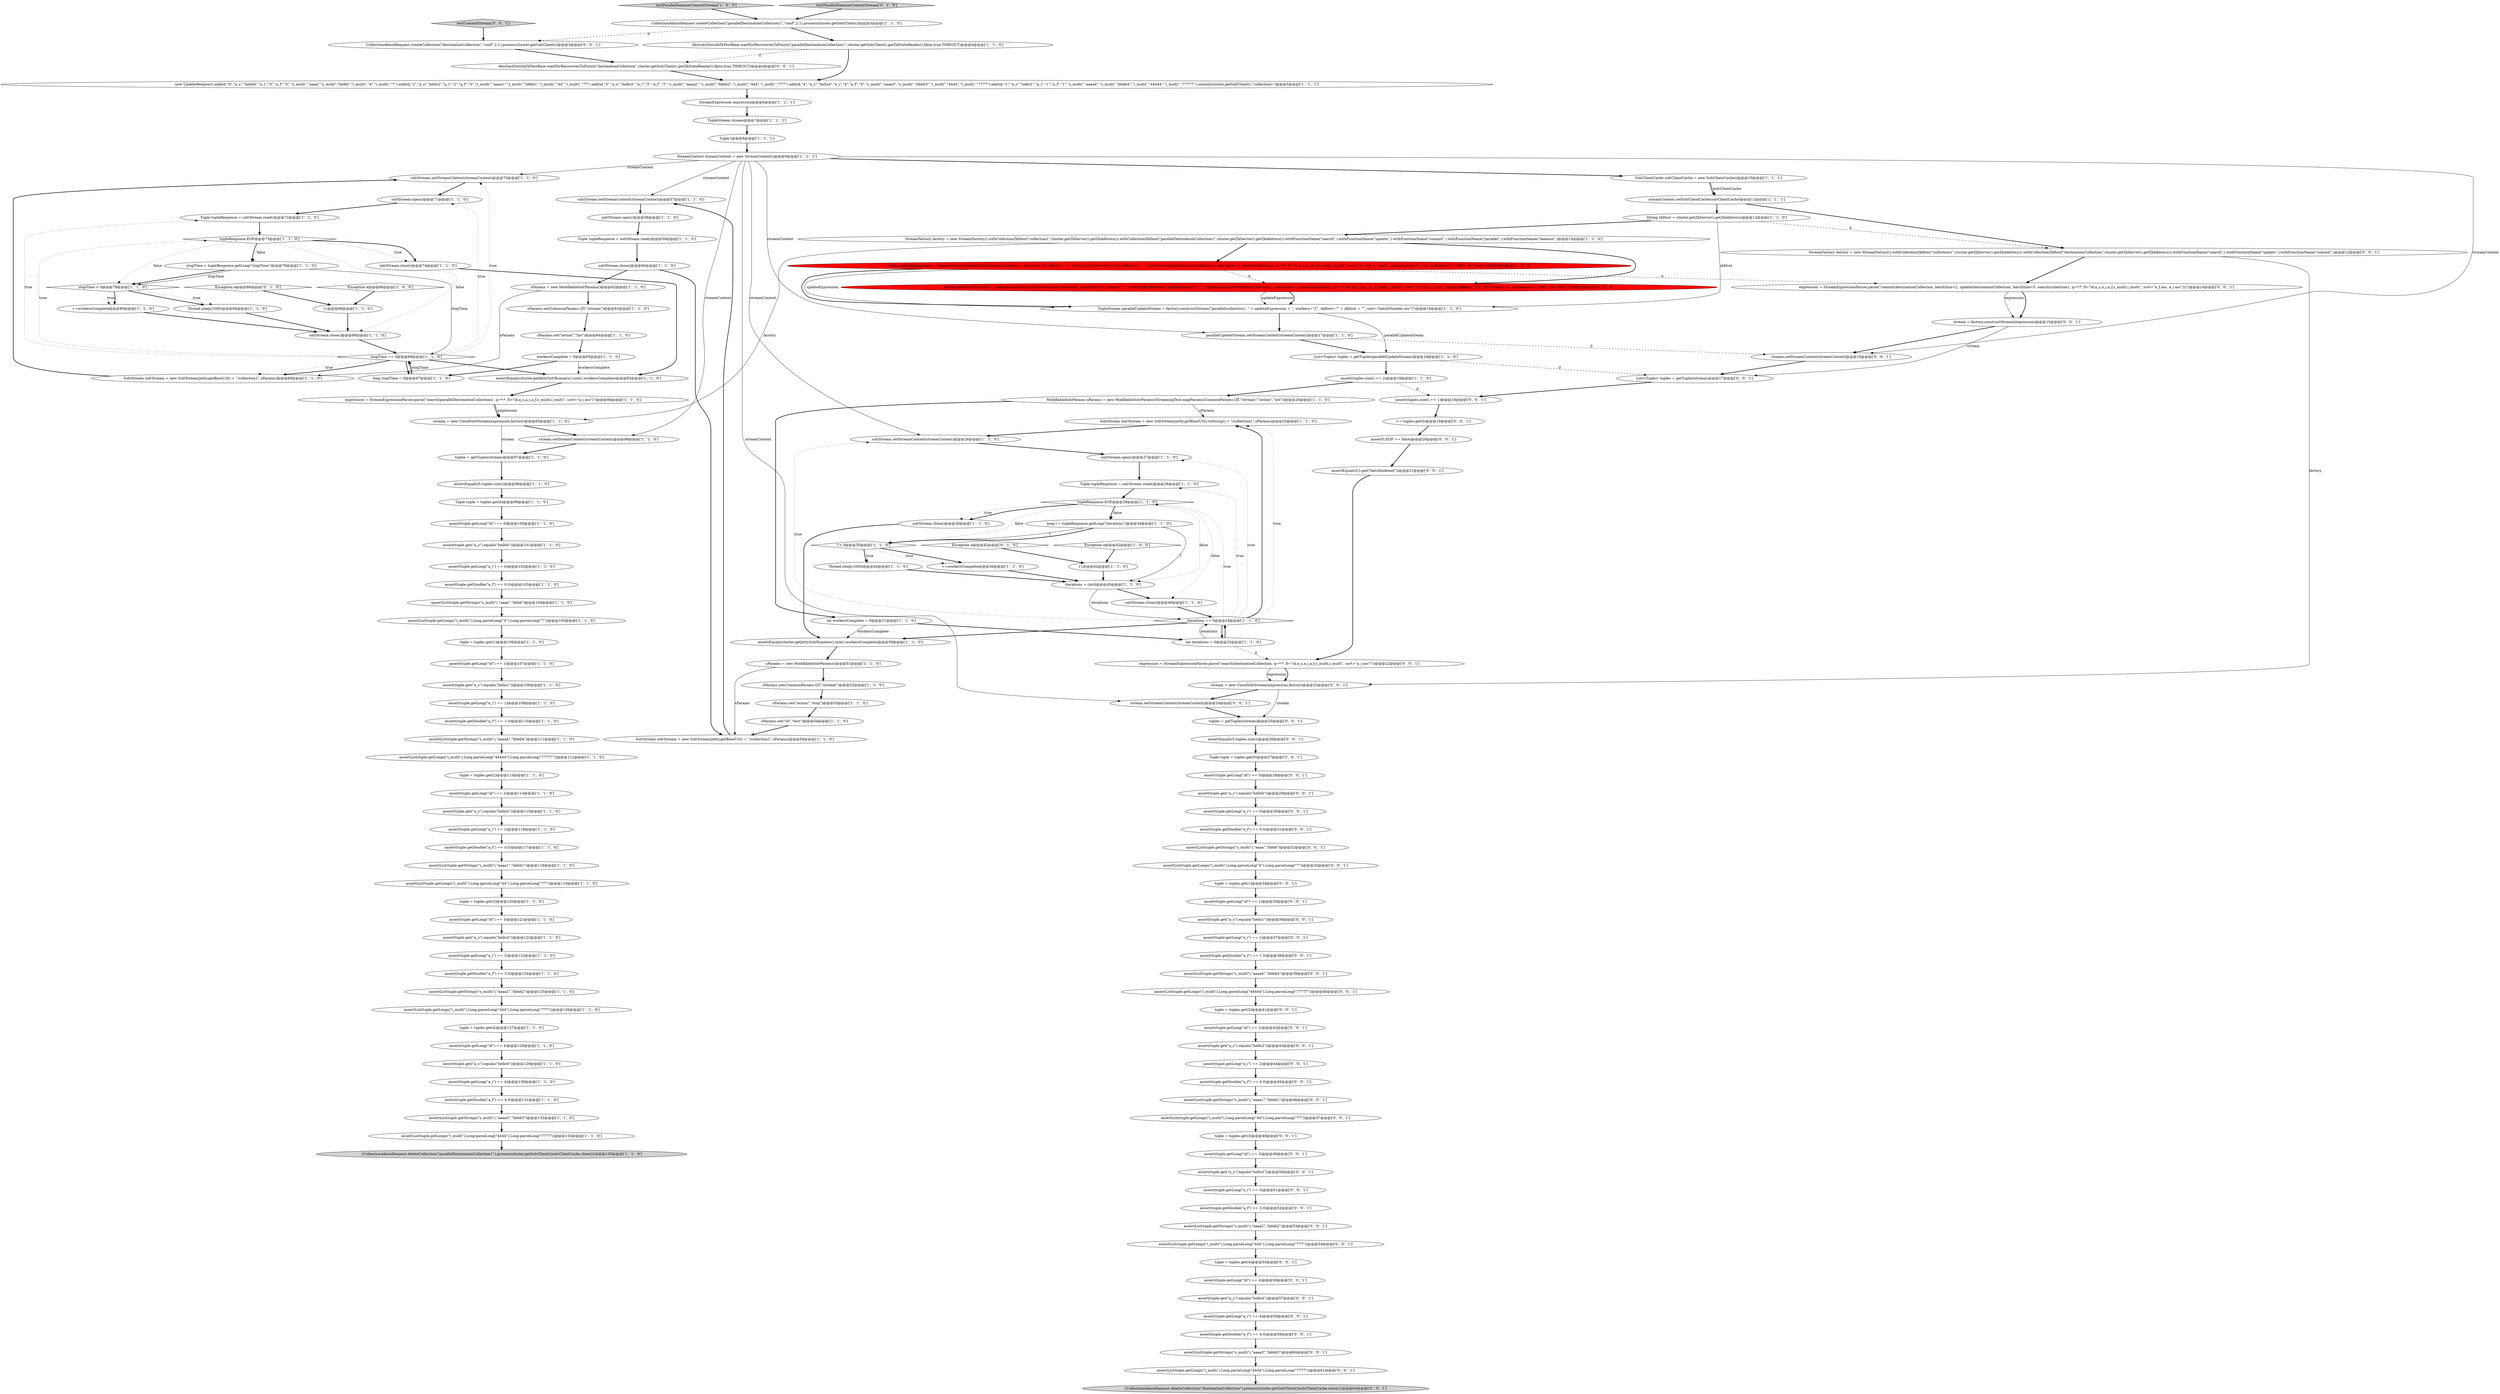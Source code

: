 digraph {
40 [style = filled, label = "assert(tuple.getDouble(\"a_f\") == 3.0)@@@124@@@['1', '1', '0']", fillcolor = white, shape = ellipse image = "AAA0AAABBB1BBB"];
87 [style = filled, label = "solrStream.open()@@@58@@@['1', '1', '0']", fillcolor = white, shape = ellipse image = "AAA0AAABBB1BBB"];
145 [style = filled, label = "tuple = tuples.get(3)@@@48@@@['0', '0', '1']", fillcolor = white, shape = ellipse image = "AAA0AAABBB3BBB"];
151 [style = filled, label = "assert(tuple.get(\"a_s\").equals(\"hello0\"))@@@29@@@['0', '0', '1']", fillcolor = white, shape = ellipse image = "AAA0AAABBB3BBB"];
8 [style = filled, label = "streamContext.setSolrClientCache(solrClientCache)@@@11@@@['1', '1', '1']", fillcolor = white, shape = ellipse image = "AAA0AAABBB1BBB"];
48 [style = filled, label = "assertList(tuple.getStrings(\"s_multi\"),\"aaaa2\",\"bbbb2\")@@@125@@@['1', '1', '0']", fillcolor = white, shape = ellipse image = "AAA0AAABBB1BBB"];
122 [style = filled, label = "assert(tuple.get(\"a_s\").equals(\"hello2\"))@@@43@@@['0', '0', '1']", fillcolor = white, shape = ellipse image = "AAA0AAABBB3BBB"];
116 [style = filled, label = "stream.setStreamContext(streamContext)@@@24@@@['0', '0', '1']", fillcolor = white, shape = ellipse image = "AAA0AAABBB3BBB"];
28 [style = filled, label = "sParams.set(CommonParams.QT,\"/stream\")@@@63@@@['1', '1', '0']", fillcolor = white, shape = ellipse image = "AAA0AAABBB1BBB"];
83 [style = filled, label = "assert(tuple.getLong(\"a_i\") == 2)@@@116@@@['1', '1', '0']", fillcolor = white, shape = ellipse image = "AAA0AAABBB1BBB"];
82 [style = filled, label = "iterations == 0@@@24@@@['1', '1', '0']", fillcolor = white, shape = diamond image = "AAA0AAABBB1BBB"];
108 [style = filled, label = "Exception e@@@86@@@['0', '1', '0']", fillcolor = white, shape = diamond image = "AAA0AAABBB2BBB"];
71 [style = filled, label = "{}@@@86@@@['1', '1', '0']", fillcolor = white, shape = ellipse image = "AAA0AAABBB1BBB"];
90 [style = filled, label = "assert(tuple.getDouble(\"a_f\") == 0.0)@@@103@@@['1', '1', '0']", fillcolor = white, shape = ellipse image = "AAA0AAABBB1BBB"];
73 [style = filled, label = "{}@@@42@@@['1', '1', '0']", fillcolor = white, shape = ellipse image = "AAA0AAABBB1BBB"];
12 [style = filled, label = "Tuple tupleResponse = solrStream.read()@@@28@@@['1', '1', '0']", fillcolor = white, shape = ellipse image = "AAA0AAABBB1BBB"];
61 [style = filled, label = "solrStream.close()@@@46@@@['1', '1', '0']", fillcolor = white, shape = ellipse image = "AAA0AAABBB1BBB"];
133 [style = filled, label = "assert(tuple.getDouble(\"a_f\") == 0.0)@@@31@@@['0', '0', '1']", fillcolor = white, shape = ellipse image = "AAA0AAABBB3BBB"];
136 [style = filled, label = "assertList(tuple.getLongs(\"i_multi\"),Long.parseLong(\"44444\"),Long.parseLong(\"77777\"))@@@40@@@['0', '0', '1']", fillcolor = white, shape = ellipse image = "AAA0AAABBB3BBB"];
51 [style = filled, label = "tuples = getTuples(stream)@@@97@@@['1', '1', '0']", fillcolor = white, shape = ellipse image = "AAA0AAABBB1BBB"];
112 [style = filled, label = "{CollectionAdminRequest.deleteCollection(\"destinationCollection\").process(cluster.getSolrClient())solrClientCache.close()}@@@63@@@['0', '0', '1']", fillcolor = lightgray, shape = ellipse image = "AAA0AAABBB3BBB"];
117 [style = filled, label = "stream = new CloudSolrStream(expression,factory)@@@23@@@['0', '0', '1']", fillcolor = white, shape = ellipse image = "AAA0AAABBB3BBB"];
32 [style = filled, label = "assertEquals(cluster.getJettySolrRunners().size(),workersComplete)@@@50@@@['1', '1', '0']", fillcolor = white, shape = ellipse image = "AAA0AAABBB1BBB"];
60 [style = filled, label = "solrStream.close()@@@60@@@['1', '1', '0']", fillcolor = white, shape = ellipse image = "AAA0AAABBB1BBB"];
21 [style = filled, label = "assert(tuple.getLong(\"id\") == 2)@@@114@@@['1', '1', '0']", fillcolor = white, shape = ellipse image = "AAA0AAABBB1BBB"];
50 [style = filled, label = "stream = new CloudSolrStream(expression,factory)@@@95@@@['1', '1', '0']", fillcolor = white, shape = ellipse image = "AAA0AAABBB1BBB"];
81 [style = filled, label = "++workersComplete@@@36@@@['1', '1', '0']", fillcolor = white, shape = ellipse image = "AAA0AAABBB1BBB"];
7 [style = filled, label = "Thread.sleep(1000)@@@40@@@['1', '1', '0']", fillcolor = white, shape = ellipse image = "AAA0AAABBB1BBB"];
119 [style = filled, label = "assert(tuple.getLong(\"a_i\") == 1)@@@37@@@['0', '0', '1']", fillcolor = white, shape = ellipse image = "AAA0AAABBB3BBB"];
52 [style = filled, label = "SolrStream solrStream = new SolrStream(jetty.getBaseUrl().toString() + \"/collection1\",sParams)@@@25@@@['1', '1', '0']", fillcolor = white, shape = ellipse image = "AAA0AAABBB1BBB"];
9 [style = filled, label = "SolrStream solrStream = new SolrStream(jetty.getBaseUrl() + \"/collection1\",sParams)@@@56@@@['1', '1', '0']", fillcolor = white, shape = ellipse image = "AAA0AAABBB1BBB"];
114 [style = filled, label = "assert(tuple.getLong(\"id\") == 0)@@@28@@@['0', '0', '1']", fillcolor = white, shape = ellipse image = "AAA0AAABBB3BBB"];
129 [style = filled, label = "assert(tuple.get(\"a_s\").equals(\"hello4\"))@@@57@@@['0', '0', '1']", fillcolor = white, shape = ellipse image = "AAA0AAABBB3BBB"];
4 [style = filled, label = "CollectionAdminRequest.createCollection(\"parallelDestinationCollection1\",\"conf\",2,1).process(cluster.getSolrClient())@@@3@@@['1', '1', '0']", fillcolor = white, shape = ellipse image = "AAA0AAABBB1BBB"];
128 [style = filled, label = "assertList(tuple.getStrings(\"s_multi\"),\"aaaa1\",\"bbbb1\")@@@46@@@['0', '0', '1']", fillcolor = white, shape = ellipse image = "AAA0AAABBB3BBB"];
96 [style = filled, label = "solrStream.setStreamContext(streamContext)@@@70@@@['1', '1', '0']", fillcolor = white, shape = ellipse image = "AAA0AAABBB1BBB"];
42 [style = filled, label = "assert(tuple.getLong(\"a_i\") == 4)@@@130@@@['1', '1', '0']", fillcolor = white, shape = ellipse image = "AAA0AAABBB1BBB"];
110 [style = filled, label = "assert(tuple.getLong(\"a_i\") == 0)@@@30@@@['0', '0', '1']", fillcolor = white, shape = ellipse image = "AAA0AAABBB3BBB"];
47 [style = filled, label = "solrStream.close()@@@89@@@['1', '1', '0']", fillcolor = white, shape = ellipse image = "AAA0AAABBB1BBB"];
74 [style = filled, label = "stopTime == 0@@@68@@@['1', '1', '0']", fillcolor = white, shape = diamond image = "AAA0AAABBB1BBB"];
72 [style = filled, label = "StreamFactory factory = new StreamFactory().withCollectionZkHost(\"collection1\",cluster.getZkServer().getZkAddress()).withCollectionZkHost(\"parallelDestinationCollection1\",cluster.getZkServer().getZkAddress()).withFunctionName(\"search\",).withFunctionName(\"update\",).withFunctionName(\"commit\",).withFunctionName(\"parallel\",).withFunctionName(\"daemon\",)@@@13@@@['1', '1', '0']", fillcolor = white, shape = ellipse image = "AAA0AAABBB1BBB"];
124 [style = filled, label = "Tuple tuple = tuples.get(0)@@@27@@@['0', '0', '1']", fillcolor = white, shape = ellipse image = "AAA0AAABBB3BBB"];
147 [style = filled, label = "assert(tuple.getLong(\"id\") == 3)@@@49@@@['0', '0', '1']", fillcolor = white, shape = ellipse image = "AAA0AAABBB3BBB"];
84 [style = filled, label = "assert(tuple.get(\"a_s\").equals(\"hello4\"))@@@129@@@['1', '1', '0']", fillcolor = white, shape = ellipse image = "AAA0AAABBB1BBB"];
86 [style = filled, label = "stopTime > 0@@@79@@@['1', '1', '0']", fillcolor = white, shape = diamond image = "AAA0AAABBB1BBB"];
65 [style = filled, label = "stopTime = tupleResponse.getLong(\"stopTime\")@@@78@@@['1', '1', '0']", fillcolor = white, shape = ellipse image = "AAA0AAABBB1BBB"];
79 [style = filled, label = "tuple = tuples.get(1)@@@106@@@['1', '1', '0']", fillcolor = white, shape = ellipse image = "AAA0AAABBB1BBB"];
19 [style = filled, label = "ModifiableSolrParams sParams = new ModifiableSolrParams(StreamingTest.mapParams(CommonParams.QT,\"/stream\",\"action\",\"list\"))@@@20@@@['1', '1', '0']", fillcolor = white, shape = ellipse image = "AAA0AAABBB1BBB"];
118 [style = filled, label = "assert(tuple.get(\"a_s\").equals(\"hello1\"))@@@36@@@['0', '0', '1']", fillcolor = white, shape = ellipse image = "AAA0AAABBB3BBB"];
49 [style = filled, label = "assertList(tuple.getLongs(\"i_multi\"),Long.parseLong(\"4444\"),Long.parseLong(\"7777\"))@@@133@@@['1', '1', '0']", fillcolor = white, shape = ellipse image = "AAA0AAABBB1BBB"];
38 [style = filled, label = "sParams.set(\"id\",\"test\")@@@54@@@['1', '1', '0']", fillcolor = white, shape = ellipse image = "AAA0AAABBB1BBB"];
132 [style = filled, label = "expression = StreamExpressionParser.parse(\"commit(destinationCollection, batchSize=2, update(destinationCollection, batchSize=5, search(collection1, q=*:*, fl=\"id,a_s,a_i,a_f,s_multi,i_multi\", sort=\"a_f asc, a_i asc\")))\")@@@14@@@['0', '0', '1']", fillcolor = white, shape = ellipse image = "AAA0AAABBB3BBB"];
150 [style = filled, label = "t = tuples.get(0)@@@19@@@['0', '0', '1']", fillcolor = white, shape = ellipse image = "AAA0AAABBB3BBB"];
80 [style = filled, label = "tupleResponse.EOF@@@29@@@['1', '1', '0']", fillcolor = white, shape = diamond image = "AAA0AAABBB1BBB"];
58 [style = filled, label = "Tuple tupleResponse = solrStream.read()@@@72@@@['1', '1', '0']", fillcolor = white, shape = ellipse image = "AAA0AAABBB1BBB"];
92 [style = filled, label = "Tuple tuple = tuples.get(0)@@@99@@@['1', '1', '0']", fillcolor = white, shape = ellipse image = "AAA0AAABBB1BBB"];
142 [style = filled, label = "assertList(tuple.getLongs(\"i_multi\"),Long.parseLong(\"4444\"),Long.parseLong(\"7777\"))@@@61@@@['0', '0', '1']", fillcolor = white, shape = ellipse image = "AAA0AAABBB3BBB"];
11 [style = filled, label = "Exception e@@@86@@@['1', '0', '0']", fillcolor = white, shape = diamond image = "AAA0AAABBB1BBB"];
101 [style = filled, label = "Thread.sleep(1000)@@@84@@@['1', '1', '0']", fillcolor = white, shape = ellipse image = "AAA0AAABBB1BBB"];
153 [style = filled, label = "assert(tuple.getDouble(\"a_f\") == 0.0)@@@45@@@['0', '0', '1']", fillcolor = white, shape = ellipse image = "AAA0AAABBB3BBB"];
64 [style = filled, label = "solrStream.close()@@@30@@@['1', '1', '0']", fillcolor = white, shape = ellipse image = "AAA0AAABBB1BBB"];
56 [style = filled, label = "assertList(tuple.getStrings(\"s_multi\"),\"aaaa\",\"bbbb\")@@@104@@@['1', '1', '0']", fillcolor = white, shape = ellipse image = "AAA0AAABBB1BBB"];
154 [style = filled, label = "assert(tuple.getLong(\"a_i\") == 3)@@@51@@@['0', '0', '1']", fillcolor = white, shape = ellipse image = "AAA0AAABBB3BBB"];
44 [style = filled, label = "TupleStream stream@@@7@@@['1', '1', '1']", fillcolor = white, shape = ellipse image = "AAA0AAABBB1BBB"];
5 [style = filled, label = "long l = tupleResponse.getLong(\"iterations\")@@@34@@@['1', '1', '0']", fillcolor = white, shape = ellipse image = "AAA0AAABBB1BBB"];
1 [style = filled, label = "assert(tuples.size() == 2)@@@19@@@['1', '1', '0']", fillcolor = white, shape = ellipse image = "AAA0AAABBB1BBB"];
25 [style = filled, label = "SolrStream solrStream = new SolrStream(jetty.getBaseUrl() + \"/collection1\",sParams)@@@69@@@['1', '1', '0']", fillcolor = white, shape = ellipse image = "AAA0AAABBB1BBB"];
89 [style = filled, label = "assert(tuple.get(\"a_s\").equals(\"hello0\"))@@@101@@@['1', '1', '0']", fillcolor = white, shape = ellipse image = "AAA0AAABBB1BBB"];
161 [style = filled, label = "assert(tuple.getDouble(\"a_f\") == 4.0)@@@59@@@['0', '0', '1']", fillcolor = white, shape = ellipse image = "AAA0AAABBB3BBB"];
125 [style = filled, label = "assert(tuple.getLong(\"id\") == 4)@@@56@@@['0', '0', '1']", fillcolor = white, shape = ellipse image = "AAA0AAABBB3BBB"];
22 [style = filled, label = "sParams = new ModifiableSolrParams()@@@62@@@['1', '1', '0']", fillcolor = white, shape = ellipse image = "AAA0AAABBB1BBB"];
140 [style = filled, label = "stream.setStreamContext(streamContext)@@@16@@@['0', '0', '1']", fillcolor = white, shape = ellipse image = "AAA0AAABBB3BBB"];
126 [style = filled, label = "assert(tuples.size() == 1)@@@18@@@['0', '0', '1']", fillcolor = white, shape = ellipse image = "AAA0AAABBB3BBB"];
29 [style = filled, label = "tuple = tuples.get(4)@@@127@@@['1', '1', '0']", fillcolor = white, shape = ellipse image = "AAA0AAABBB1BBB"];
85 [style = filled, label = "new UpdateRequest().add(id,\"0\",\"a_s\",\"hello0\",\"a_i\",\"0\",\"a_f\",\"0\",\"s_multi\",\"aaaa\",\"s_multi\",\"bbbb\",\"i_multi\",\"4\",\"i_multi\",\"7\").add(id,\"2\",\"a_s\",\"hello2\",\"a_i\",\"2\",\"a_f\",\"0\",\"s_multi\",\"aaaa1\",\"s_multi\",\"bbbb1\",\"i_multi\",\"44\",\"i_multi\",\"77\").add(id,\"3\",\"a_s\",\"hello3\",\"a_i\",\"3\",\"a_f\",\"3\",\"s_multi\",\"aaaa2\",\"s_multi\",\"bbbb2\",\"i_multi\",\"444\",\"i_multi\",\"777\").add(id,\"4\",\"a_s\",\"hello4\",\"a_i\",\"4\",\"a_f\",\"4\",\"s_multi\",\"aaaa3\",\"s_multi\",\"bbbb3\",\"i_multi\",\"4444\",\"i_multi\",\"7777\").add(id,\"1\",\"a_s\",\"hello1\",\"a_i\",\"1\",\"a_f\",\"1\",\"s_multi\",\"aaaa4\",\"s_multi\",\"bbbb4\",\"i_multi\",\"44444\",\"i_multi\",\"77777\").commit(cluster.getSolrClient(),\"collection1\")@@@5@@@['1', '1', '1']", fillcolor = white, shape = ellipse image = "AAA0AAABBB1BBB"];
63 [style = filled, label = "tuple = tuples.get(2)@@@113@@@['1', '1', '0']", fillcolor = white, shape = ellipse image = "AAA0AAABBB1BBB"];
77 [style = filled, label = "StreamContext streamContext = new StreamContext()@@@9@@@['1', '1', '1']", fillcolor = white, shape = ellipse image = "AAA0AAABBB1BBB"];
155 [style = filled, label = "assert(tuple.get(\"a_s\").equals(\"hello3\"))@@@50@@@['0', '0', '1']", fillcolor = white, shape = ellipse image = "AAA0AAABBB3BBB"];
156 [style = filled, label = "assertList(tuple.getStrings(\"s_multi\"),\"aaaa\",\"bbbb\")@@@32@@@['0', '0', '1']", fillcolor = white, shape = ellipse image = "AAA0AAABBB3BBB"];
123 [style = filled, label = "assert(tuple.getDouble(\"a_f\") == 3.0)@@@52@@@['0', '0', '1']", fillcolor = white, shape = ellipse image = "AAA0AAABBB3BBB"];
144 [style = filled, label = "assertList(tuple.getLongs(\"i_multi\"),Long.parseLong(\"44\"),Long.parseLong(\"77\"))@@@47@@@['0', '0', '1']", fillcolor = white, shape = ellipse image = "AAA0AAABBB3BBB"];
23 [style = filled, label = "sParams.set(CommonParams.QT,\"/stream\")@@@52@@@['1', '1', '0']", fillcolor = white, shape = ellipse image = "AAA0AAABBB1BBB"];
134 [style = filled, label = "assert(tuple.getLong(\"id\") == 2)@@@42@@@['0', '0', '1']", fillcolor = white, shape = ellipse image = "AAA0AAABBB3BBB"];
37 [style = filled, label = "workersComplete = 0@@@65@@@['1', '1', '0']", fillcolor = white, shape = ellipse image = "AAA0AAABBB1BBB"];
35 [style = filled, label = "assertList(tuple.getLongs(\"i_multi\"),Long.parseLong(\"444\"),Long.parseLong(\"777\"))@@@126@@@['1', '1', '0']", fillcolor = white, shape = ellipse image = "AAA0AAABBB1BBB"];
95 [style = filled, label = "assert(tuple.get(\"a_s\").equals(\"hello1\"))@@@108@@@['1', '1', '0']", fillcolor = white, shape = ellipse image = "AAA0AAABBB1BBB"];
15 [style = filled, label = "solrStream.close()@@@74@@@['1', '1', '0']", fillcolor = white, shape = ellipse image = "AAA0AAABBB1BBB"];
135 [style = filled, label = "assertList(tuple.getLongs(\"i_multi\"),Long.parseLong(\"444\"),Long.parseLong(\"777\"))@@@54@@@['0', '0', '1']", fillcolor = white, shape = ellipse image = "AAA0AAABBB3BBB"];
43 [style = filled, label = "Tuple t@@@8@@@['1', '1', '1']", fillcolor = white, shape = ellipse image = "AAA0AAABBB1BBB"];
97 [style = filled, label = "assertEquals(cluster.getJettySolrRunners().size(),workersComplete)@@@93@@@['1', '1', '0']", fillcolor = white, shape = ellipse image = "AAA0AAABBB1BBB"];
66 [style = filled, label = "assertList(tuple.getStrings(\"s_multi\"),\"aaaa4\",\"bbbb4\")@@@111@@@['1', '1', '0']", fillcolor = white, shape = ellipse image = "AAA0AAABBB1BBB"];
57 [style = filled, label = "Exception e@@@42@@@['1', '0', '0']", fillcolor = white, shape = diamond image = "AAA0AAABBB1BBB"];
105 [style = filled, label = "String zkHost = cluster.getZkServer().getZkAddress()@@@12@@@['1', '1', '0']", fillcolor = white, shape = ellipse image = "AAA0AAABBB1BBB"];
16 [style = filled, label = "l > 0@@@35@@@['1', '1', '0']", fillcolor = white, shape = diamond image = "AAA0AAABBB1BBB"];
36 [style = filled, label = "iterations = (int)l@@@45@@@['1', '1', '0']", fillcolor = white, shape = ellipse image = "AAA0AAABBB1BBB"];
2 [style = filled, label = "assert(tuple.getLong(\"id\") == 0)@@@100@@@['1', '1', '0']", fillcolor = white, shape = ellipse image = "AAA0AAABBB1BBB"];
33 [style = filled, label = "solrStream.setStreamContext(streamContext)@@@57@@@['1', '1', '0']", fillcolor = white, shape = ellipse image = "AAA0AAABBB1BBB"];
13 [style = filled, label = "tupleResponse.EOF@@@73@@@['1', '1', '0']", fillcolor = white, shape = diamond image = "AAA0AAABBB1BBB"];
78 [style = filled, label = "parallelUpdateStream.setStreamContext(streamContext)@@@17@@@['1', '1', '0']", fillcolor = white, shape = ellipse image = "AAA0AAABBB1BBB"];
152 [style = filled, label = "assertEquals(5,tuples.size())@@@26@@@['0', '0', '1']", fillcolor = white, shape = ellipse image = "AAA0AAABBB3BBB"];
10 [style = filled, label = "assertList(tuple.getLongs(\"i_multi\"),Long.parseLong(\"44444\"),Long.parseLong(\"77777\"))@@@112@@@['1', '1', '0']", fillcolor = white, shape = ellipse image = "AAA0AAABBB1BBB"];
27 [style = filled, label = "assert(tuple.getLong(\"id\") == 1)@@@107@@@['1', '1', '0']", fillcolor = white, shape = ellipse image = "AAA0AAABBB1BBB"];
24 [style = filled, label = "long stopTime = 0@@@67@@@['1', '1', '0']", fillcolor = white, shape = ellipse image = "AAA0AAABBB1BBB"];
75 [style = filled, label = "assert(tuple.getLong(\"id\") == 3)@@@121@@@['1', '1', '0']", fillcolor = white, shape = ellipse image = "AAA0AAABBB1BBB"];
69 [style = filled, label = "Tuple tupleResponse = solrStream.read()@@@59@@@['1', '1', '0']", fillcolor = white, shape = ellipse image = "AAA0AAABBB1BBB"];
41 [style = filled, label = "++workersComplete@@@80@@@['1', '1', '0']", fillcolor = white, shape = ellipse image = "AAA0AAABBB1BBB"];
93 [style = filled, label = "assert(tuple.getLong(\"a_i\") == 1)@@@109@@@['1', '1', '0']", fillcolor = white, shape = ellipse image = "AAA0AAABBB1BBB"];
106 [style = filled, label = "Exception e@@@42@@@['0', '1', '0']", fillcolor = white, shape = diamond image = "AAA0AAABBB2BBB"];
121 [style = filled, label = "CollectionAdminRequest.createCollection(\"destinationCollection\",\"conf\",2,1).process(cluster.getSolrClient())@@@3@@@['0', '0', '1']", fillcolor = white, shape = ellipse image = "AAA0AAABBB3BBB"];
98 [style = filled, label = "solrStream.setStreamContext(streamContext)@@@26@@@['1', '1', '0']", fillcolor = white, shape = ellipse image = "AAA0AAABBB1BBB"];
157 [style = filled, label = "assertList(tuple.getStrings(\"s_multi\"),\"aaaa3\",\"bbbb3\")@@@60@@@['0', '0', '1']", fillcolor = white, shape = ellipse image = "AAA0AAABBB3BBB"];
102 [style = filled, label = "assert(tuple.get(\"a_s\").equals(\"hello2\"))@@@115@@@['1', '1', '0']", fillcolor = white, shape = ellipse image = "AAA0AAABBB1BBB"];
104 [style = filled, label = "int workersComplete = 0@@@21@@@['1', '1', '0']", fillcolor = white, shape = ellipse image = "AAA0AAABBB1BBB"];
143 [style = filled, label = "expression = StreamExpressionParser.parse(\"search(destinationCollection, q=*:*, fl=\"id,a_s,a_i,a_f,s_multi,i_multi\", sort=\"a_i asc\")\")@@@22@@@['0', '0', '1']", fillcolor = white, shape = ellipse image = "AAA0AAABBB3BBB"];
141 [style = filled, label = "AbstractDistribZkTestBase.waitForRecoveriesToFinish(\"destinationCollection\",cluster.getSolrClient().getZkStateReader(),false,true,TIMEOUT)@@@4@@@['0', '0', '1']", fillcolor = white, shape = ellipse image = "AAA0AAABBB3BBB"];
0 [style = filled, label = "assert(tuple.get(\"a_s\").equals(\"hello3\"))@@@122@@@['1', '1', '0']", fillcolor = white, shape = ellipse image = "AAA0AAABBB1BBB"];
31 [style = filled, label = "int iterations = 0@@@23@@@['1', '1', '0']", fillcolor = white, shape = ellipse image = "AAA0AAABBB1BBB"];
3 [style = filled, label = "testParallelDaemonCommitStream['1', '0', '0']", fillcolor = lightgray, shape = diamond image = "AAA0AAABBB1BBB"];
18 [style = filled, label = "assert(tuple.getLong(\"a_i\") == 3)@@@123@@@['1', '1', '0']", fillcolor = white, shape = ellipse image = "AAA0AAABBB1BBB"];
107 [style = filled, label = "String updateExpression = \"daemon(commit(parallelDestinationCollection1, batchSize=0, zkHost=\"\" + cluster.getZkServer().getZkAddress() + \"\", update(parallelDestinationCollection1, batchSize=2, search(collection1, q=*:*, fl=\"id,a_s,a_i,a_f,s_multi,i_multi\", sort=\"a_f asc, a_i asc\", partitionKeys=\"a_f\", qt=\"/export\"))), runInterval=\"1000\", id=\"test\")\"@@@15@@@['0', '1', '0']", fillcolor = red, shape = ellipse image = "AAA1AAABBB2BBB"];
14 [style = filled, label = "sParams.set(\"action\",\"list\")@@@64@@@['1', '1', '0']", fillcolor = white, shape = ellipse image = "AAA0AAABBB1BBB"];
68 [style = filled, label = "assert(tuple.getLong(\"id\") == 4)@@@128@@@['1', '1', '0']", fillcolor = white, shape = ellipse image = "AAA0AAABBB1BBB"];
70 [style = filled, label = "StreamExpression expression@@@6@@@['1', '1', '1']", fillcolor = white, shape = ellipse image = "AAA0AAABBB1BBB"];
20 [style = filled, label = "assertList(tuple.getStrings(\"s_multi\"),\"aaaa1\",\"bbbb1\")@@@118@@@['1', '1', '0']", fillcolor = white, shape = ellipse image = "AAA0AAABBB1BBB"];
131 [style = filled, label = "List<Tuple> tuples = getTuples(stream)@@@17@@@['0', '0', '1']", fillcolor = white, shape = ellipse image = "AAA0AAABBB3BBB"];
94 [style = filled, label = "sParams.set(\"action\",\"stop\")@@@53@@@['1', '1', '0']", fillcolor = white, shape = ellipse image = "AAA0AAABBB1BBB"];
148 [style = filled, label = "assertList(tuple.getLongs(\"i_multi\"),Long.parseLong(\"4\"),Long.parseLong(\"7\"))@@@33@@@['0', '0', '1']", fillcolor = white, shape = ellipse image = "AAA0AAABBB3BBB"];
111 [style = filled, label = "stream = factory.constructStream(expression)@@@15@@@['0', '0', '1']", fillcolor = white, shape = ellipse image = "AAA0AAABBB3BBB"];
120 [style = filled, label = "assert(tuple.getLong(\"a_i\") == 4)@@@58@@@['0', '0', '1']", fillcolor = white, shape = ellipse image = "AAA0AAABBB3BBB"];
55 [style = filled, label = "sParams = new ModifiableSolrParams()@@@51@@@['1', '1', '0']", fillcolor = white, shape = ellipse image = "AAA0AAABBB1BBB"];
53 [style = filled, label = "solrStream.open()@@@71@@@['1', '1', '0']", fillcolor = white, shape = ellipse image = "AAA0AAABBB1BBB"];
139 [style = filled, label = "tuple = tuples.get(2)@@@41@@@['0', '0', '1']", fillcolor = white, shape = ellipse image = "AAA0AAABBB3BBB"];
115 [style = filled, label = "assert(tuple.getDouble(\"a_f\") == 1.0)@@@38@@@['0', '0', '1']", fillcolor = white, shape = ellipse image = "AAA0AAABBB3BBB"];
88 [style = filled, label = "assert(tuple.getDouble(\"a_f\") == 1.0)@@@110@@@['1', '1', '0']", fillcolor = white, shape = ellipse image = "AAA0AAABBB1BBB"];
162 [style = filled, label = "assertList(tuple.getStrings(\"s_multi\"),\"aaaa2\",\"bbbb2\")@@@53@@@['0', '0', '1']", fillcolor = white, shape = ellipse image = "AAA0AAABBB3BBB"];
137 [style = filled, label = "tuple = tuples.get(4)@@@55@@@['0', '0', '1']", fillcolor = white, shape = ellipse image = "AAA0AAABBB3BBB"];
62 [style = filled, label = "solrStream.open()@@@27@@@['1', '1', '0']", fillcolor = white, shape = ellipse image = "AAA0AAABBB1BBB"];
45 [style = filled, label = "List<Tuple> tuples = getTuples(parallelUpdateStream)@@@18@@@['1', '1', '0']", fillcolor = white, shape = ellipse image = "AAA0AAABBB1BBB"];
26 [style = filled, label = "assertList(tuple.getLongs(\"i_multi\"),Long.parseLong(\"44\"),Long.parseLong(\"77\"))@@@119@@@['1', '1', '0']", fillcolor = white, shape = ellipse image = "AAA0AAABBB1BBB"];
59 [style = filled, label = "expression = StreamExpressionParser.parse(\"search(parallelDestinationCollection1, q=*:*, fl=\"id,a_s,a_i,a_f,s_multi,i_multi\", sort=\"a_i asc\")\")@@@94@@@['1', '1', '0']", fillcolor = white, shape = ellipse image = "AAA0AAABBB1BBB"];
146 [style = filled, label = "assert(tuple.getLong(\"id\") == 1)@@@35@@@['0', '0', '1']", fillcolor = white, shape = ellipse image = "AAA0AAABBB3BBB"];
99 [style = filled, label = "SolrClientCache solrClientCache = new SolrClientCache()@@@10@@@['1', '1', '1']", fillcolor = white, shape = ellipse image = "AAA0AAABBB1BBB"];
17 [style = filled, label = "assertList(tuple.getLongs(\"i_multi\"),Long.parseLong(\"4\"),Long.parseLong(\"7\"))@@@105@@@['1', '1', '0']", fillcolor = white, shape = ellipse image = "AAA0AAABBB1BBB"];
103 [style = filled, label = "assert(tuple.getLong(\"a_i\") == 0)@@@102@@@['1', '1', '0']", fillcolor = white, shape = ellipse image = "AAA0AAABBB1BBB"];
54 [style = filled, label = "AbstractDistribZkTestBase.waitForRecoveriesToFinish(\"parallelDestinationCollection1\",cluster.getSolrClient().getZkStateReader(),false,true,TIMEOUT)@@@4@@@['1', '1', '0']", fillcolor = white, shape = ellipse image = "AAA0AAABBB1BBB"];
127 [style = filled, label = "assertList(tuple.getStrings(\"s_multi\"),\"aaaa4\",\"bbbb4\")@@@39@@@['0', '0', '1']", fillcolor = white, shape = ellipse image = "AAA0AAABBB3BBB"];
100 [style = filled, label = "tuple = tuples.get(3)@@@120@@@['1', '1', '0']", fillcolor = white, shape = ellipse image = "AAA0AAABBB1BBB"];
109 [style = filled, label = "testParallelDaemonCommitStream['0', '1', '0']", fillcolor = lightgray, shape = diamond image = "AAA0AAABBB2BBB"];
76 [style = filled, label = "TupleStream parallelUpdateStream = factory.constructStream(\"parallel(collection1, \" + updateExpression + \", workers=\"2\", zkHost=\"\" + zkHost + \"\", sort=\"batchNumber asc\")\")@@@16@@@['1', '1', '0']", fillcolor = white, shape = ellipse image = "AAA0AAABBB1BBB"];
34 [style = filled, label = "assertEquals(5,tuples.size())@@@98@@@['1', '1', '0']", fillcolor = white, shape = ellipse image = "AAA0AAABBB1BBB"];
113 [style = filled, label = "assert(t.EOF == false)@@@20@@@['0', '0', '1']", fillcolor = white, shape = ellipse image = "AAA0AAABBB3BBB"];
149 [style = filled, label = "assert(tuple.getLong(\"a_i\") == 2)@@@44@@@['0', '0', '1']", fillcolor = white, shape = ellipse image = "AAA0AAABBB3BBB"];
130 [style = filled, label = "testCommitStream['0', '0', '1']", fillcolor = lightgray, shape = diamond image = "AAA0AAABBB3BBB"];
30 [style = filled, label = "{CollectionAdminRequest.deleteCollection(\"parallelDestinationCollection1\").process(cluster.getSolrClient())solrClientCache.close()}@@@135@@@['1', '1', '0']", fillcolor = lightgray, shape = ellipse image = "AAA0AAABBB1BBB"];
39 [style = filled, label = "stream.setStreamContext(streamContext)@@@96@@@['1', '1', '0']", fillcolor = white, shape = ellipse image = "AAA0AAABBB1BBB"];
91 [style = filled, label = "assert(tuple.getDouble(\"a_f\") == 4.0)@@@131@@@['1', '1', '0']", fillcolor = white, shape = ellipse image = "AAA0AAABBB1BBB"];
67 [style = filled, label = "assert(tuple.getDouble(\"a_f\") == 0.0)@@@117@@@['1', '1', '0']", fillcolor = white, shape = ellipse image = "AAA0AAABBB1BBB"];
138 [style = filled, label = "tuples = getTuples(stream)@@@25@@@['0', '0', '1']", fillcolor = white, shape = ellipse image = "AAA0AAABBB3BBB"];
160 [style = filled, label = "assertEquals(5,t.get(\"batchIndexed\"))@@@21@@@['0', '0', '1']", fillcolor = white, shape = ellipse image = "AAA0AAABBB3BBB"];
159 [style = filled, label = "StreamFactory factory = new StreamFactory().withCollectionZkHost(\"collection1\",cluster.getZkServer().getZkAddress()).withCollectionZkHost(\"destinationCollection\",cluster.getZkServer().getZkAddress()).withFunctionName(\"search\",).withFunctionName(\"update\",).withFunctionName(\"commit\",)@@@12@@@['0', '0', '1']", fillcolor = white, shape = ellipse image = "AAA0AAABBB3BBB"];
158 [style = filled, label = "tuple = tuples.get(1)@@@34@@@['0', '0', '1']", fillcolor = white, shape = ellipse image = "AAA0AAABBB3BBB"];
6 [style = filled, label = "String updateExpression = \"daemon(commit(parallelDestinationCollection1, batchSize=0, zkHost=\"\" + cluster.getZkServer().getZkAddress() + \"\", update(parallelDestinationCollection1, batchSize=2, search(collection1, q=*:*, fl=\"id,a_s,a_i,a_f,s_multi,i_multi\", sort=\"a_f asc, a_i asc\", partitionKeys=\"a_f\"))), runInterval=\"1000\", id=\"test\")\"@@@15@@@['1', '0', '0']", fillcolor = red, shape = ellipse image = "AAA1AAABBB1BBB"];
46 [style = filled, label = "assertList(tuple.getStrings(\"s_multi\"),\"aaaa3\",\"bbbb3\")@@@132@@@['1', '1', '0']", fillcolor = white, shape = ellipse image = "AAA0AAABBB1BBB"];
31->82 [style = solid, label="iterations"];
86->101 [style = dotted, label="true"];
60->9 [style = bold, label=""];
69->60 [style = bold, label=""];
79->27 [style = bold, label=""];
20->26 [style = bold, label=""];
146->118 [style = bold, label=""];
16->7 [style = bold, label=""];
122->149 [style = bold, label=""];
60->22 [style = bold, label=""];
53->58 [style = bold, label=""];
103->90 [style = bold, label=""];
120->161 [style = bold, label=""];
48->35 [style = bold, label=""];
92->2 [style = bold, label=""];
77->98 [style = solid, label="streamContext"];
80->16 [style = dotted, label="false"];
80->36 [style = dotted, label="false"];
3->4 [style = bold, label=""];
70->44 [style = bold, label=""];
137->125 [style = bold, label=""];
28->14 [style = bold, label=""];
147->155 [style = bold, label=""];
162->135 [style = bold, label=""];
6->76 [style = solid, label="updateExpression"];
16->7 [style = dotted, label="true"];
74->53 [style = dotted, label="true"];
151->110 [style = bold, label=""];
145->147 [style = bold, label=""];
125->129 [style = bold, label=""];
55->23 [style = bold, label=""];
47->74 [style = bold, label=""];
72->50 [style = solid, label="factory"];
39->51 [style = bold, label=""];
71->47 [style = bold, label=""];
50->51 [style = solid, label="stream"];
82->62 [style = dotted, label="true"];
8->105 [style = bold, label=""];
141->85 [style = bold, label=""];
135->137 [style = bold, label=""];
105->159 [style = dashed, label="0"];
11->71 [style = bold, label=""];
96->53 [style = bold, label=""];
82->32 [style = bold, label=""];
66->10 [style = bold, label=""];
104->32 [style = solid, label="workersComplete"];
82->52 [style = bold, label=""];
55->9 [style = solid, label="sParams"];
13->15 [style = dotted, label="true"];
74->58 [style = dotted, label="true"];
159->132 [style = bold, label=""];
119->115 [style = bold, label=""];
75->0 [style = bold, label=""];
150->113 [style = bold, label=""];
136->139 [style = bold, label=""];
126->150 [style = bold, label=""];
14->37 [style = bold, label=""];
108->71 [style = bold, label=""];
110->133 [style = bold, label=""];
27->95 [style = bold, label=""];
114->151 [style = bold, label=""];
82->98 [style = dotted, label="true"];
4->121 [style = dashed, label="0"];
37->97 [style = solid, label="workersComplete"];
99->8 [style = bold, label=""];
144->145 [style = bold, label=""];
9->33 [style = bold, label=""];
123->162 [style = bold, label=""];
157->142 [style = bold, label=""];
80->61 [style = dotted, label="false"];
74->13 [style = dotted, label="true"];
61->82 [style = bold, label=""];
115->127 [style = bold, label=""];
82->52 [style = dotted, label="true"];
6->107 [style = dashed, label="0"];
25->96 [style = bold, label=""];
77->39 [style = solid, label="streamContext"];
77->96 [style = solid, label="streamContext"];
23->94 [style = bold, label=""];
104->31 [style = bold, label=""];
129->120 [style = bold, label=""];
65->74 [style = solid, label="stopTime"];
13->65 [style = dotted, label="false"];
50->39 [style = bold, label=""];
118->119 [style = bold, label=""];
54->85 [style = bold, label=""];
45->1 [style = bold, label=""];
149->153 [style = bold, label=""];
2->89 [style = bold, label=""];
88->66 [style = bold, label=""];
34->92 [style = bold, label=""];
84->42 [style = bold, label=""];
155->154 [style = bold, label=""];
76->45 [style = solid, label="parallelUpdateStream"];
74->25 [style = dotted, label="true"];
6->132 [style = dashed, label="0"];
80->64 [style = dotted, label="true"];
107->76 [style = solid, label="updateExpression"];
95->93 [style = bold, label=""];
68->84 [style = bold, label=""];
87->69 [style = bold, label=""];
159->117 [style = solid, label="factory"];
19->52 [style = solid, label="sParams"];
24->74 [style = bold, label=""];
98->62 [style = bold, label=""];
15->97 [style = bold, label=""];
138->152 [style = bold, label=""];
19->104 [style = bold, label=""];
22->25 [style = solid, label="sParams"];
161->157 [style = bold, label=""];
13->15 [style = bold, label=""];
83->67 [style = bold, label=""];
86->41 [style = dotted, label="true"];
128->144 [style = bold, label=""];
1->19 [style = bold, label=""];
117->138 [style = solid, label="stream"];
80->64 [style = bold, label=""];
113->160 [style = bold, label=""];
86->41 [style = bold, label=""];
59->50 [style = bold, label=""];
89->103 [style = bold, label=""];
139->134 [style = bold, label=""];
134->122 [style = bold, label=""];
37->24 [style = bold, label=""];
35->29 [style = bold, label=""];
74->24 [style = bold, label=""];
111->131 [style = solid, label="stream"];
143->117 [style = bold, label=""];
52->98 [style = bold, label=""];
5->16 [style = solid, label="l"];
99->8 [style = solid, label="solrClientCache"];
18->40 [style = bold, label=""];
43->77 [style = bold, label=""];
77->140 [style = solid, label="streamContext"];
78->140 [style = dashed, label="0"];
38->9 [style = bold, label=""];
59->50 [style = solid, label="expression"];
16->81 [style = bold, label=""];
100->75 [style = bold, label=""];
22->28 [style = bold, label=""];
5->36 [style = solid, label="l"];
121->141 [style = bold, label=""];
116->138 [style = bold, label=""];
81->36 [style = bold, label=""];
31->82 [style = bold, label=""];
78->45 [style = bold, label=""];
74->25 [style = bold, label=""];
4->54 [style = bold, label=""];
16->81 [style = dotted, label="true"];
26->100 [style = bold, label=""];
5->16 [style = bold, label=""];
29->68 [style = bold, label=""];
72->107 [style = bold, label=""];
80->5 [style = bold, label=""];
77->78 [style = solid, label="streamContext"];
49->30 [style = bold, label=""];
148->158 [style = bold, label=""];
45->131 [style = dashed, label="0"];
77->99 [style = bold, label=""];
86->101 [style = bold, label=""];
24->74 [style = solid, label="stopTime"];
131->126 [style = bold, label=""];
0->18 [style = bold, label=""];
152->124 [style = bold, label=""];
54->141 [style = dashed, label="0"];
101->47 [style = bold, label=""];
36->82 [style = solid, label="iterations"];
41->47 [style = bold, label=""];
1->126 [style = dashed, label="0"];
42->91 [style = bold, label=""];
63->21 [style = bold, label=""];
64->32 [style = bold, label=""];
76->78 [style = bold, label=""];
7->36 [style = bold, label=""];
156->148 [style = bold, label=""];
13->65 [style = bold, label=""];
58->13 [style = bold, label=""];
6->76 [style = bold, label=""];
13->47 [style = dotted, label="false"];
65->86 [style = bold, label=""];
21->102 [style = bold, label=""];
111->140 [style = bold, label=""];
97->59 [style = bold, label=""];
12->80 [style = bold, label=""];
40->48 [style = bold, label=""];
94->38 [style = bold, label=""];
46->49 [style = bold, label=""];
57->73 [style = bold, label=""];
85->70 [style = bold, label=""];
10->63 [style = bold, label=""];
153->128 [style = bold, label=""];
117->116 [style = bold, label=""];
154->123 [style = bold, label=""];
72->6 [style = bold, label=""];
132->111 [style = bold, label=""];
77->116 [style = solid, label="streamContext"];
105->76 [style = solid, label="zkHost"];
107->76 [style = bold, label=""];
160->143 [style = bold, label=""];
143->117 [style = solid, label="expression"];
102->83 [style = bold, label=""];
31->143 [style = dashed, label="0"];
44->43 [style = bold, label=""];
74->97 [style = bold, label=""];
56->17 [style = bold, label=""];
124->114 [style = bold, label=""];
73->36 [style = bold, label=""];
91->46 [style = bold, label=""];
105->72 [style = bold, label=""];
67->20 [style = bold, label=""];
132->111 [style = solid, label="expression"];
32->55 [style = bold, label=""];
133->156 [style = bold, label=""];
130->121 [style = bold, label=""];
62->12 [style = bold, label=""];
158->146 [style = bold, label=""];
8->159 [style = bold, label=""];
127->136 [style = bold, label=""];
13->86 [style = dotted, label="false"];
142->112 [style = bold, label=""];
77->33 [style = solid, label="streamContext"];
106->73 [style = bold, label=""];
82->31 [style = bold, label=""];
36->61 [style = bold, label=""];
93->88 [style = bold, label=""];
140->131 [style = bold, label=""];
82->80 [style = dotted, label="true"];
51->34 [style = bold, label=""];
17->79 [style = bold, label=""];
80->5 [style = dotted, label="false"];
33->87 [style = bold, label=""];
90->56 [style = bold, label=""];
109->4 [style = bold, label=""];
82->12 [style = dotted, label="true"];
74->96 [style = dotted, label="true"];
65->86 [style = solid, label="stopTime"];
}

